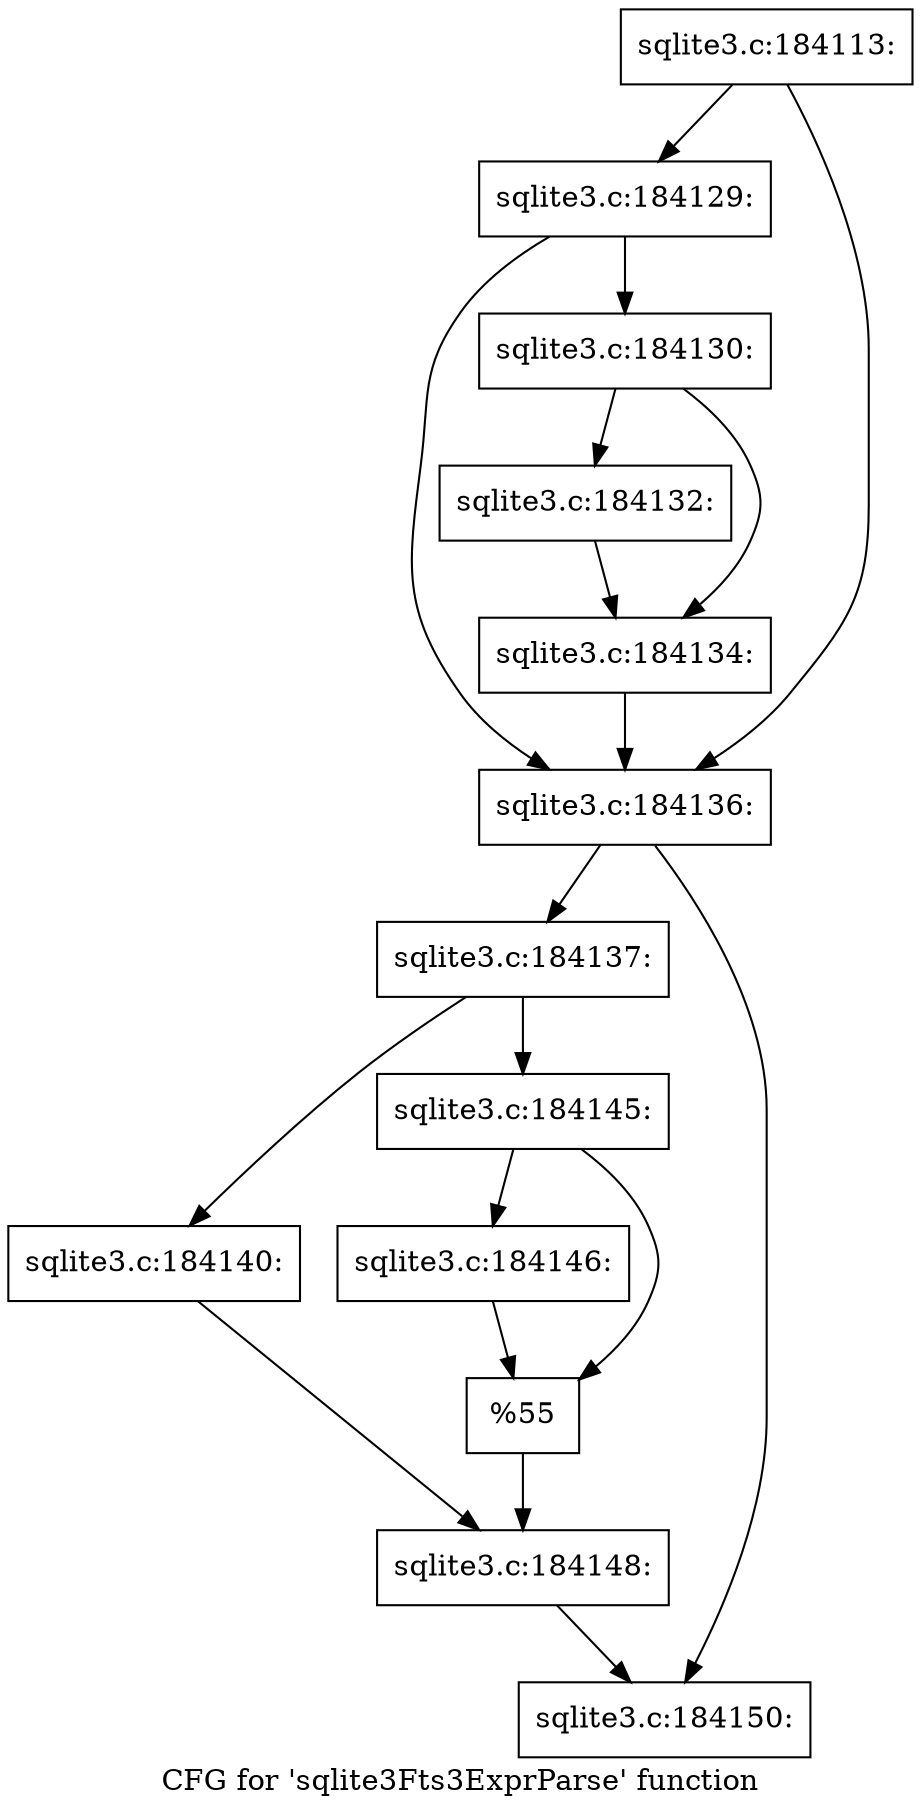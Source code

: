 digraph "CFG for 'sqlite3Fts3ExprParse' function" {
	label="CFG for 'sqlite3Fts3ExprParse' function";

	Node0x55c0f90d48f0 [shape=record,label="{sqlite3.c:184113:}"];
	Node0x55c0f90d48f0 -> Node0x55c0f90d93e0;
	Node0x55c0f90d48f0 -> Node0x55c0f90d9100;
	Node0x55c0f90d93e0 [shape=record,label="{sqlite3.c:184129:}"];
	Node0x55c0f90d93e0 -> Node0x55c0f6b6b6d0;
	Node0x55c0f90d93e0 -> Node0x55c0f90d9100;
	Node0x55c0f6b6b6d0 [shape=record,label="{sqlite3.c:184130:}"];
	Node0x55c0f6b6b6d0 -> Node0x55c0f6b6b680;
	Node0x55c0f6b6b6d0 -> Node0x55c0f90da260;
	Node0x55c0f6b6b680 [shape=record,label="{sqlite3.c:184132:}"];
	Node0x55c0f6b6b680 -> Node0x55c0f90da260;
	Node0x55c0f90da260 [shape=record,label="{sqlite3.c:184134:}"];
	Node0x55c0f90da260 -> Node0x55c0f90d9100;
	Node0x55c0f90d9100 [shape=record,label="{sqlite3.c:184136:}"];
	Node0x55c0f90d9100 -> Node0x55c0f6b6b630;
	Node0x55c0f90d9100 -> Node0x55c0f8145090;
	Node0x55c0f6b6b630 [shape=record,label="{sqlite3.c:184137:}"];
	Node0x55c0f6b6b630 -> Node0x55c0f8145640;
	Node0x55c0f6b6b630 -> Node0x55c0f81456e0;
	Node0x55c0f8145640 [shape=record,label="{sqlite3.c:184140:}"];
	Node0x55c0f8145640 -> Node0x55c0f8145690;
	Node0x55c0f81456e0 [shape=record,label="{sqlite3.c:184145:}"];
	Node0x55c0f81456e0 -> Node0x55c0f8145ec0;
	Node0x55c0f81456e0 -> Node0x55c0f8145f10;
	Node0x55c0f8145ec0 [shape=record,label="{sqlite3.c:184146:}"];
	Node0x55c0f8145ec0 -> Node0x55c0f8145f10;
	Node0x55c0f8145f10 [shape=record,label="{%55}"];
	Node0x55c0f8145f10 -> Node0x55c0f8145690;
	Node0x55c0f8145690 [shape=record,label="{sqlite3.c:184148:}"];
	Node0x55c0f8145690 -> Node0x55c0f8145090;
	Node0x55c0f8145090 [shape=record,label="{sqlite3.c:184150:}"];
}
